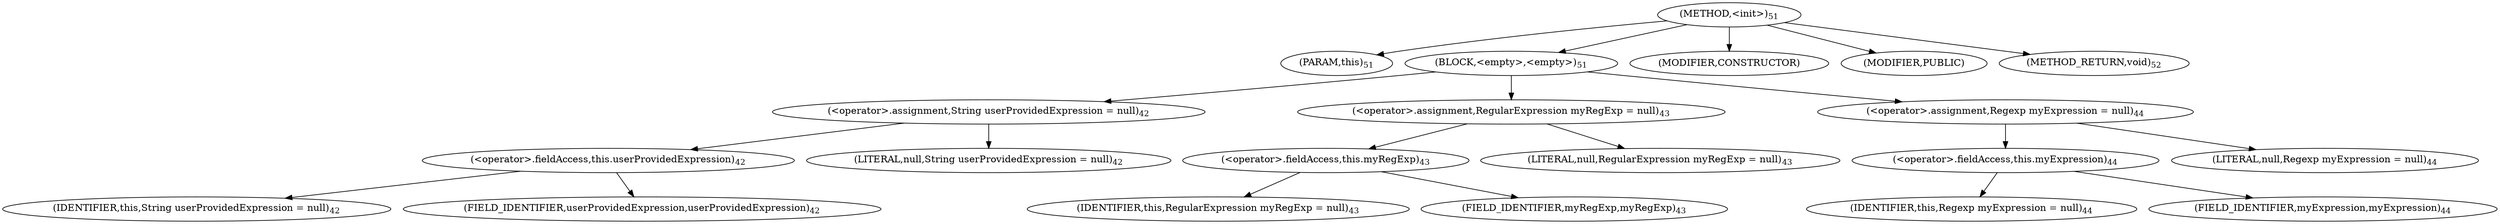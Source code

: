 digraph "&lt;init&gt;" {  
"36" [label = <(METHOD,&lt;init&gt;)<SUB>51</SUB>> ]
"37" [label = <(PARAM,this)<SUB>51</SUB>> ]
"38" [label = <(BLOCK,&lt;empty&gt;,&lt;empty&gt;)<SUB>51</SUB>> ]
"39" [label = <(&lt;operator&gt;.assignment,String userProvidedExpression = null)<SUB>42</SUB>> ]
"40" [label = <(&lt;operator&gt;.fieldAccess,this.userProvidedExpression)<SUB>42</SUB>> ]
"41" [label = <(IDENTIFIER,this,String userProvidedExpression = null)<SUB>42</SUB>> ]
"42" [label = <(FIELD_IDENTIFIER,userProvidedExpression,userProvidedExpression)<SUB>42</SUB>> ]
"43" [label = <(LITERAL,null,String userProvidedExpression = null)<SUB>42</SUB>> ]
"44" [label = <(&lt;operator&gt;.assignment,RegularExpression myRegExp = null)<SUB>43</SUB>> ]
"45" [label = <(&lt;operator&gt;.fieldAccess,this.myRegExp)<SUB>43</SUB>> ]
"46" [label = <(IDENTIFIER,this,RegularExpression myRegExp = null)<SUB>43</SUB>> ]
"47" [label = <(FIELD_IDENTIFIER,myRegExp,myRegExp)<SUB>43</SUB>> ]
"48" [label = <(LITERAL,null,RegularExpression myRegExp = null)<SUB>43</SUB>> ]
"49" [label = <(&lt;operator&gt;.assignment,Regexp myExpression = null)<SUB>44</SUB>> ]
"50" [label = <(&lt;operator&gt;.fieldAccess,this.myExpression)<SUB>44</SUB>> ]
"51" [label = <(IDENTIFIER,this,Regexp myExpression = null)<SUB>44</SUB>> ]
"52" [label = <(FIELD_IDENTIFIER,myExpression,myExpression)<SUB>44</SUB>> ]
"53" [label = <(LITERAL,null,Regexp myExpression = null)<SUB>44</SUB>> ]
"54" [label = <(MODIFIER,CONSTRUCTOR)> ]
"55" [label = <(MODIFIER,PUBLIC)> ]
"56" [label = <(METHOD_RETURN,void)<SUB>52</SUB>> ]
  "36" -> "37" 
  "36" -> "38" 
  "36" -> "54" 
  "36" -> "55" 
  "36" -> "56" 
  "38" -> "39" 
  "38" -> "44" 
  "38" -> "49" 
  "39" -> "40" 
  "39" -> "43" 
  "40" -> "41" 
  "40" -> "42" 
  "44" -> "45" 
  "44" -> "48" 
  "45" -> "46" 
  "45" -> "47" 
  "49" -> "50" 
  "49" -> "53" 
  "50" -> "51" 
  "50" -> "52" 
}
